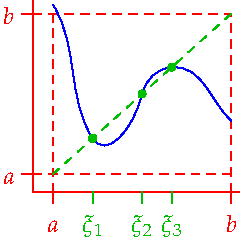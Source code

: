 settings.tex="pdflatex";

texpreamble("\usepackage{amsmath}
\usepackage{amsthm,amssymb}
\usepackage{mathpazo}
\usepackage[svgnames]{xcolor}
");
import graph;

size(120,120,IgnoreAspect);

real a=1;
real b=10;

path p=(a,b+0.5){dir(300)}..(3,3){dir(300)}..(5.5,5.5)..(7,7)..(b,4){SE};


draw((0,a)--(b,a),dashed+red);
draw((a,0)--(a,b),dashed+red);
draw((0,b)--(b,b)--(b,0),dashed+red);

draw(p,blue);

dotfactor=8;

dot((3,3),heavygreen);
dot((5.5,5.5),heavygreen);
dot((7,7),heavygreen);

xtick(Label("$\xi_1$",align=S),3,S,heavygreen);
xtick(Label("$\xi_2$",align=S),5.5,S,heavygreen);
xtick(Label("$\xi_3$",align=S),7,S,heavygreen);

draw((a,a)--(b,b),dashed+heavygreen);

xaxis(0,red);
yaxis(0,red);
xtick(Label("$a$",align=S),a,S,red);
xtick(Label("$b$",align=S),b,S,red);
ytick(Label("$a$",align=W),a,W,red);
ytick(Label("$b$",align=W),b,W,red);